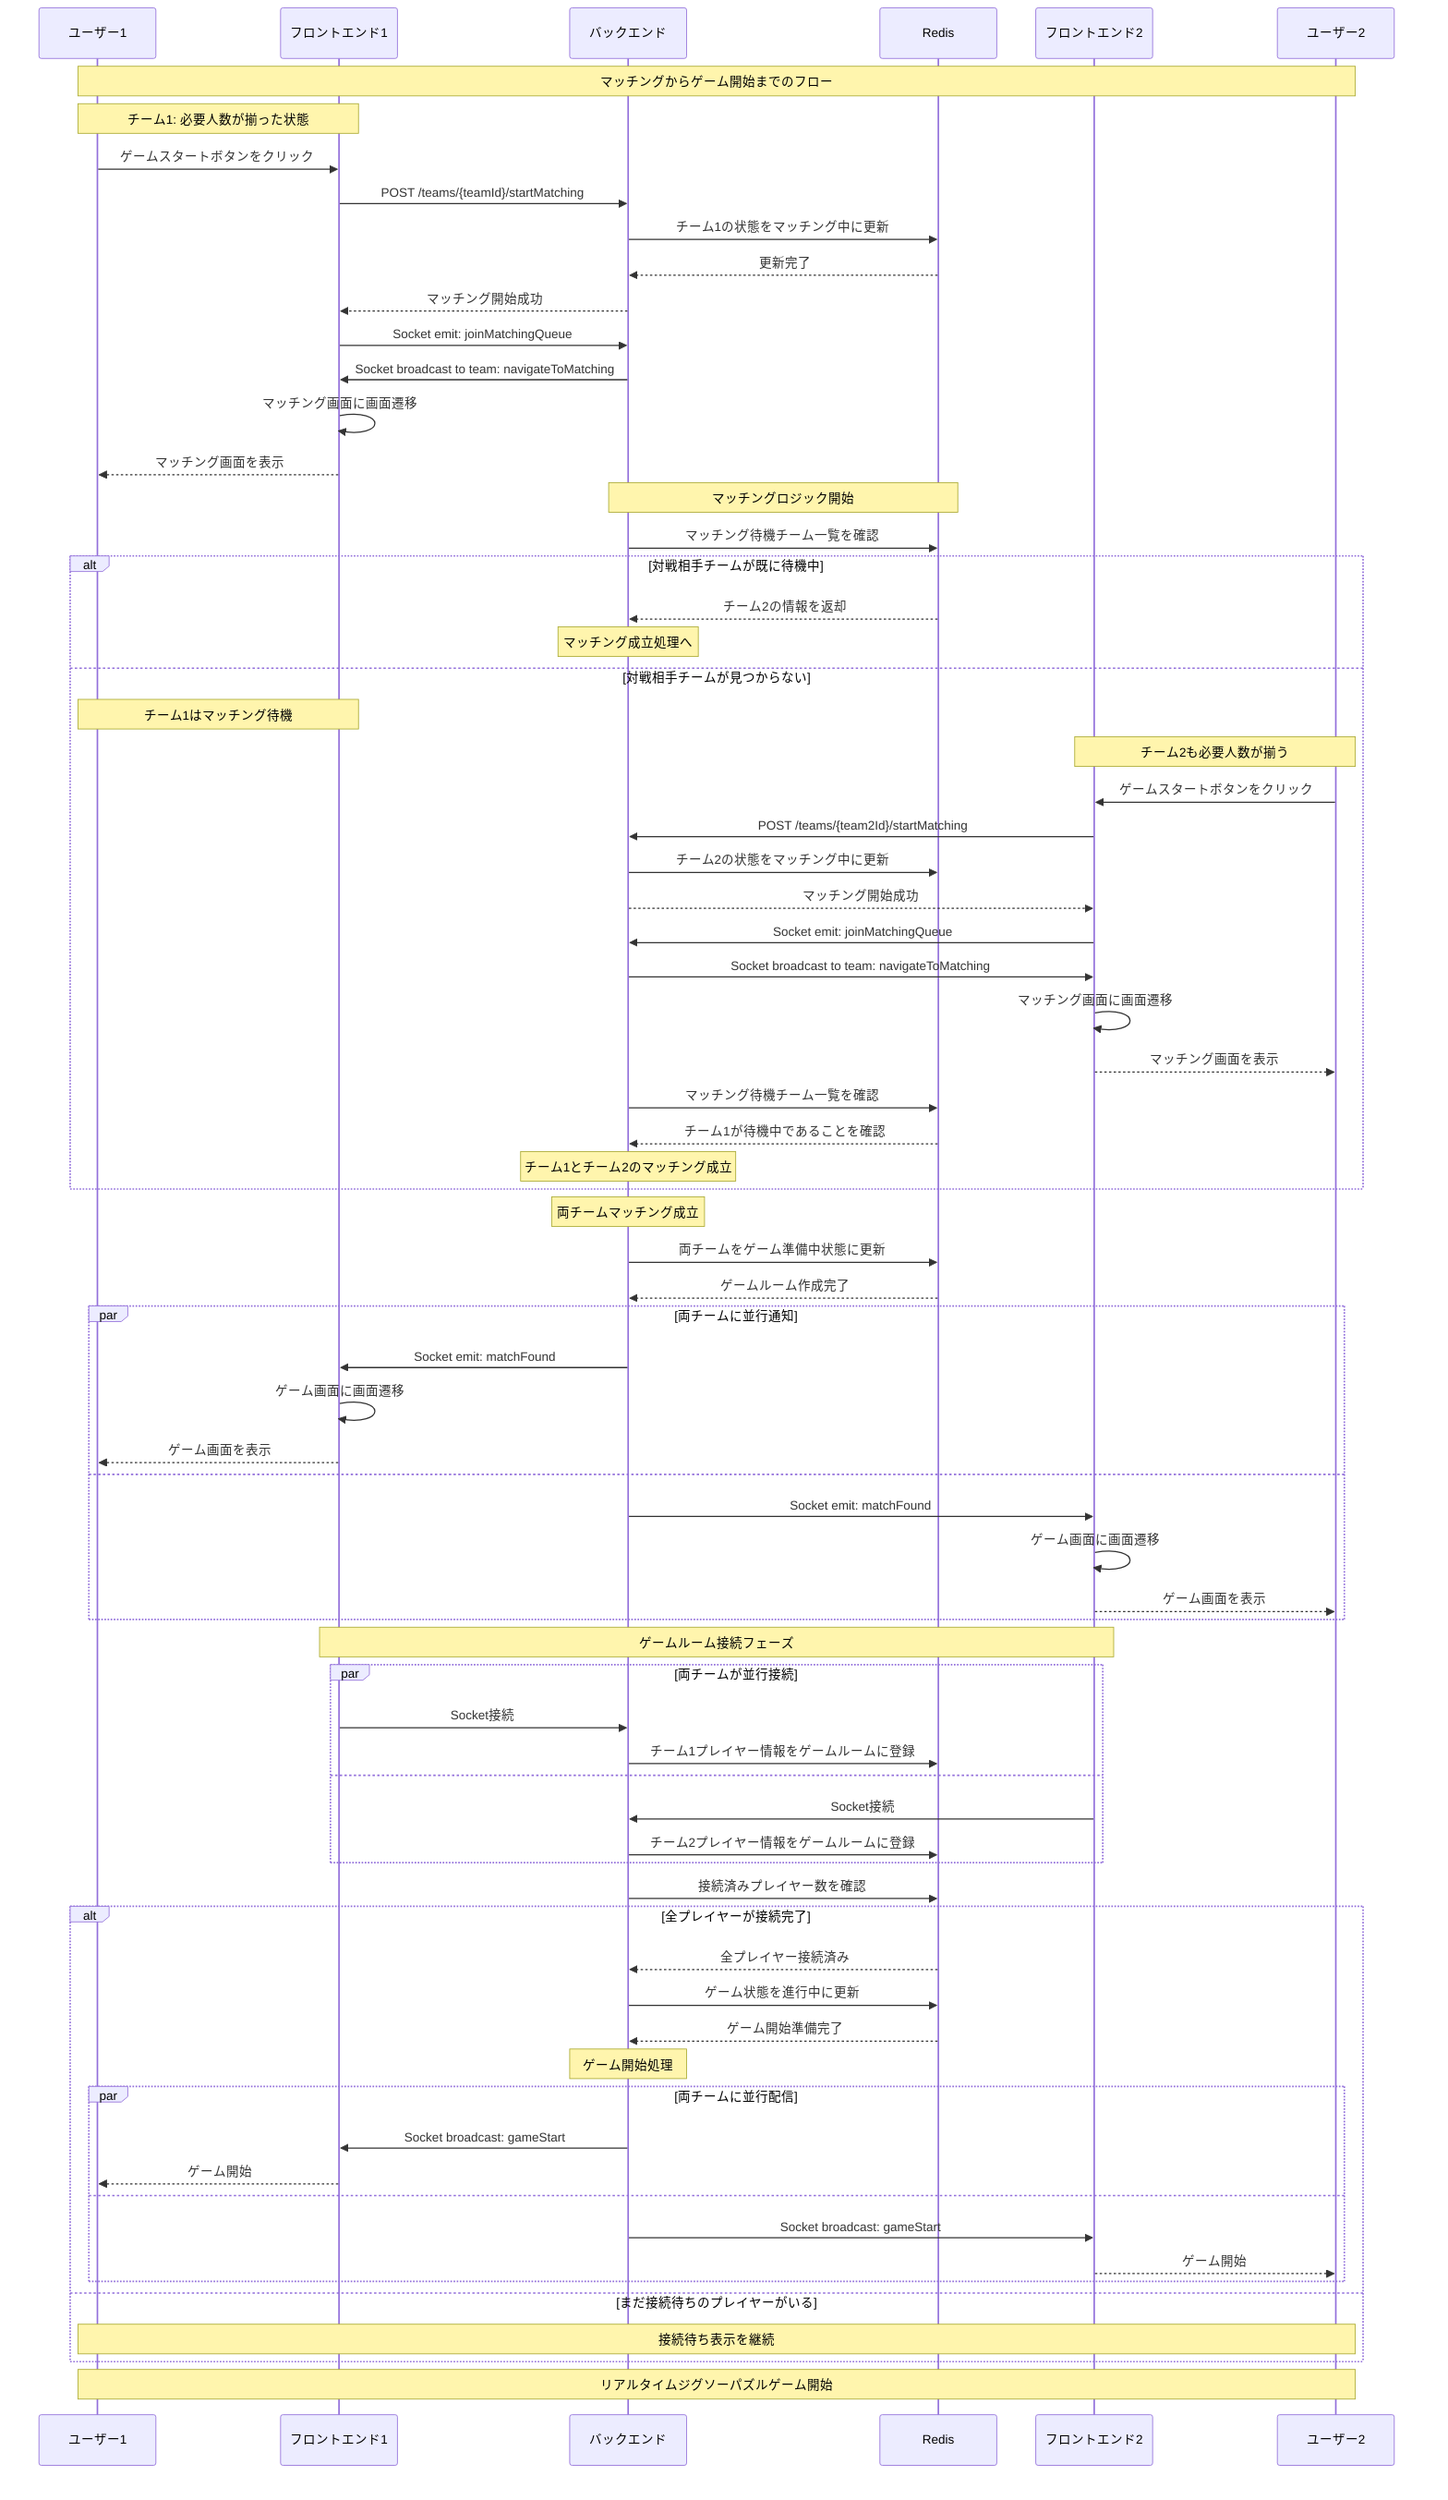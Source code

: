 %%{init: {'theme':'default', 'themeVariables': {'primaryColor': '#4f46e5', 'primaryTextColor': '#fff', 'primaryBorderColor': '#3730a3', 'lineColor': '#374151', 'secondaryColor': '#e5e7eb', 'tertiaryColor': '#f3f4f6'}}}%%

sequenceDiagram
    participant U1 as ユーザー1 
    participant F1 as フロントエンド1 
    participant B as バックエンド 
    participant R as Redis 
    participant F2 as フロントエンド2 
    participant U2 as ユーザー2 

    Note over U1,U2: マッチングからゲーム開始までのフロー 

    Note over U1,F1: チーム1: 必要人数が揃った状態 
    U1->>F1: ゲームスタートボタンをクリック 
    F1->>B: POST /teams/{teamId}/startMatching 
    B->>R: チーム1の状態をマッチング中に更新 
    R-->>B: 更新完了 
    B-->>F1: マッチング開始成功 
    F1->>B: Socket emit: joinMatchingQueue
    B->>F1: Socket broadcast to team: navigateToMatching
    F1->>F1: マッチング画面に画面遷移 
    F1-->>U1: マッチング画面を表示 

    Note over B,R: マッチングロジック開始 
    B->>R: マッチング待機チーム一覧を確認 
    
    alt  対戦相手チームが既に待機中 
        R-->>B: チーム2の情報を返却 
        Note over B: マッチング成立処理へ 
    else  対戦相手チームが見つからない 
        Note over U1,F1: チーム1はマッチング待機 
        
        Note over U2,F2: チーム2も必要人数が揃う 
        U2->>F2: ゲームスタートボタンをクリック 
        F2->>B: POST /teams/{team2Id}/startMatching
        B->>R: チーム2の状態をマッチング中に更新 
        B-->>F2: マッチング開始成功
        F2->>B: Socket emit: joinMatchingQueue
        B->>F2: Socket broadcast to team: navigateToMatching
        F2->>F2: マッチング画面に画面遷移 
        F2-->>U2: マッチング画面を表示
        B->>R: マッチング待機チーム一覧を確認 
        R-->>B: チーム1が待機中であることを確認 
        Note over B: チーム1とチーム2のマッチング成立 
    end

    Note over B: 両チームマッチング成立 
    B->>R: 両チームをゲーム準備中状態に更新 
    R-->>B: ゲームルーム作成完了 

    par 両チームに並行通知 
        B->>F1: Socket emit: matchFound 
        F1->>F1: ゲーム画面に画面遷移 
        F1-->>U1: ゲーム画面を表示 
    and
        B->>F2: Socket emit: matchFound 
        F2->>F2: ゲーム画面に画面遷移 
        F2-->>U2: ゲーム画面を表示 
    end

    Note over F1,F2: ゲームルーム接続フェーズ 
    par 両チームが並行接続 
        F1->>B: Socket接続 
        B->>R: チーム1プレイヤー情報をゲームルームに登録 
    and
        F2->>B: Socket接続 
        B->>R: チーム2プレイヤー情報をゲームルームに登録 
    end

    B->>R: 接続済みプレイヤー数を確認 
    alt 全プレイヤーが接続完了 
        R-->>B: 全プレイヤー接続済み 
        B->>R: ゲーム状態を進行中に更新 
        R-->>B: ゲーム開始準備完了 
        
        Note over B: ゲーム開始処理 
        par 両チームに並行配信 
            B->>F1: Socket broadcast: gameStart 
            F1-->>U1: ゲーム開始 
        and
            B->>F2: Socket broadcast: gameStart 
            F2-->>U2: ゲーム開始 
        end
    else まだ接続待ちのプレイヤーがいる 
        Note over U1,U2: 接続待ち表示を継続 
    end

    Note over U1,U2: リアルタイムジグソーパズルゲーム開始